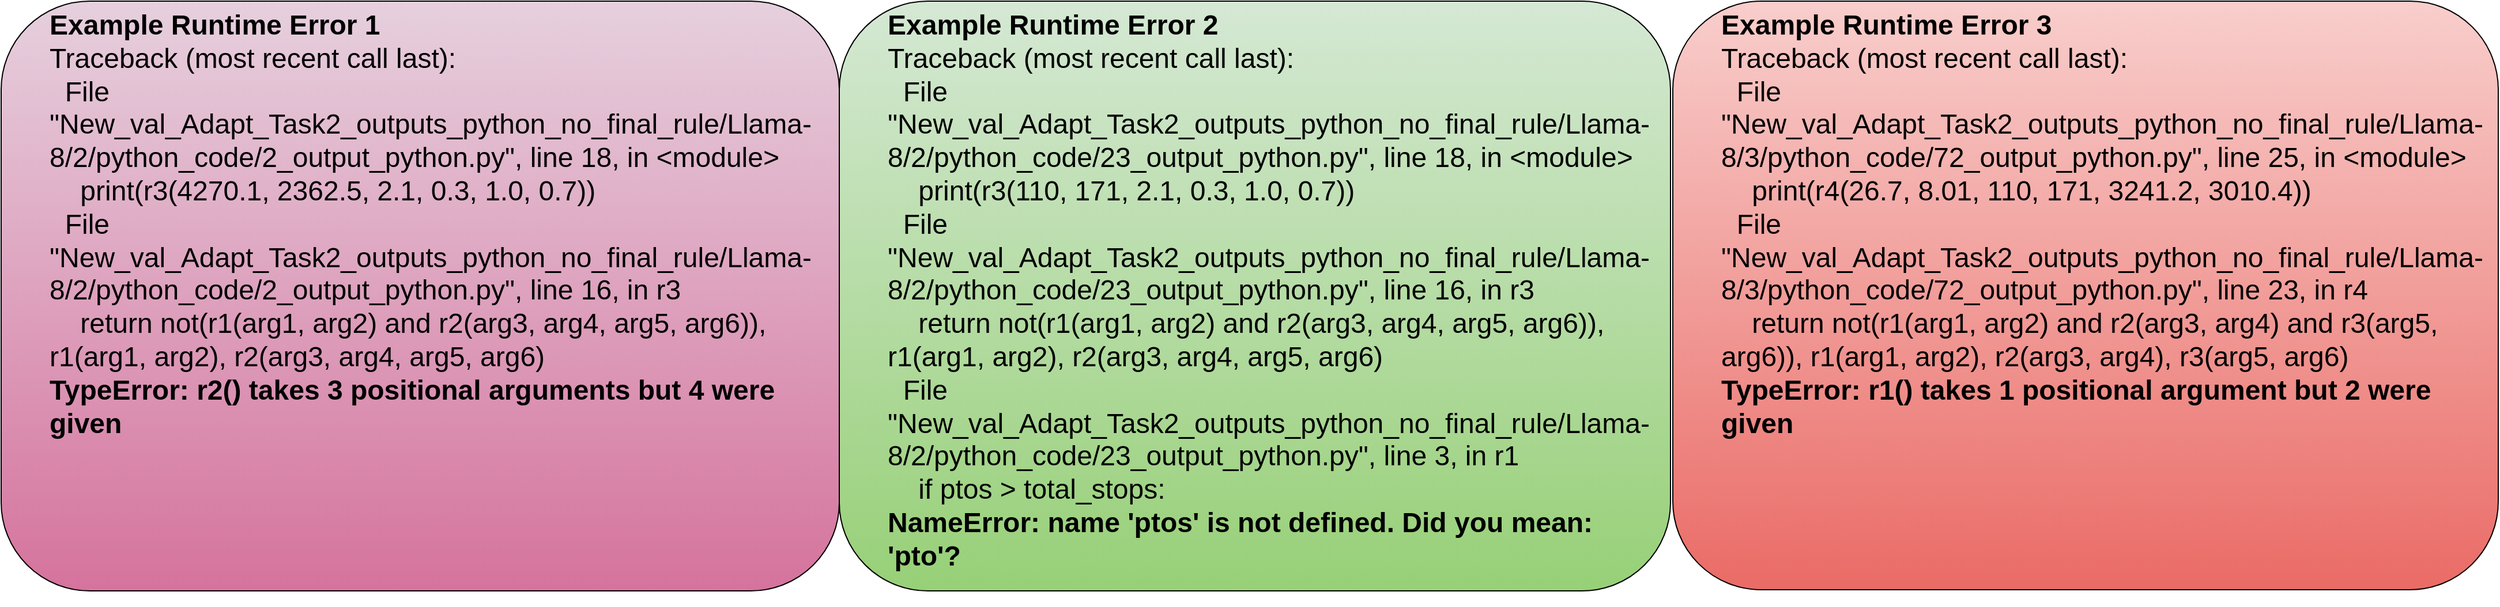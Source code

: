 <mxfile version="26.0.3">
  <diagram name="Strona-1" id="k09T29vKqUEPS2Cp9CFr">
    <mxGraphModel dx="2206" dy="1291" grid="0" gridSize="10" guides="1" tooltips="1" connect="1" arrows="1" fold="1" page="1" pageScale="1" pageWidth="2336" pageHeight="1654" math="0" shadow="0">
      <root>
        <mxCell id="0" />
        <mxCell id="1" parent="0" />
        <mxCell id="5sZKzDiridRZIgTESPBQ-1" value="&lt;blockquote style=&quot;margin: 0 0 0 40px; border: none; padding: 0px;&quot;&gt;&lt;div&gt;&lt;div&gt;&lt;b&gt;Example Runtime Error 1&amp;nbsp;&lt;/b&gt;&lt;/div&gt;&lt;/div&gt;&lt;div&gt;&lt;div&gt;Traceback (most recent call last):&lt;/div&gt;&lt;/div&gt;&lt;div&gt;&lt;div&gt;&amp;nbsp; File &quot;New_val_Adapt_Task2_outputs_python_no_final_rule/Llama-8/2/python_code/2_output_python.py&quot;, line 18, in &amp;lt;module&amp;gt;&lt;/div&gt;&lt;/div&gt;&lt;div&gt;&lt;div&gt;&amp;nbsp; &amp;nbsp; print(r3(4270.1, 2362.5, 2.1, 0.3, 1.0, 0.7))&lt;/div&gt;&lt;/div&gt;&lt;div&gt;&lt;div&gt;&amp;nbsp; File &quot;New_val_Adapt_Task2_outputs_python_no_final_rule/Llama-8/2/python_code/2_output_python.py&quot;, line 16, in r3&lt;/div&gt;&lt;/div&gt;&lt;div&gt;&lt;div&gt;&amp;nbsp; &amp;nbsp; return not(r1(arg1, arg2) and r2(arg3, arg4, arg5, arg6)), r1(arg1, arg2), r2(arg3, arg4, arg5, arg6)&lt;/div&gt;&lt;/div&gt;&lt;div&gt;&lt;div&gt;&lt;b&gt;TypeError: r2() takes 3 positional arguments but 4 were given&lt;/b&gt;&lt;/div&gt;&lt;/div&gt;&lt;/blockquote&gt;" style="text;html=1;align=left;verticalAlign=top;rounded=1;strokeColor=#000000;whiteSpace=wrap;fillColor=#e6d0de;fontSize=24;gradientColor=#d5739d;" vertex="1" parent="1">
          <mxGeometry x="90" y="246" width="727" height="512" as="geometry" />
        </mxCell>
        <mxCell id="5sZKzDiridRZIgTESPBQ-2" value="&lt;blockquote style=&quot;margin: 0 0 0 40px; border: none; padding: 0px;&quot;&gt;&lt;div&gt;&lt;div&gt;&lt;b&gt;Example Runtime Error 2&lt;/b&gt;&lt;/div&gt;&lt;/div&gt;&lt;div&gt;&lt;div&gt;Traceback (most recent call last):&lt;/div&gt;&lt;/div&gt;&lt;div&gt;&lt;div&gt;&amp;nbsp; File &quot;New_val_Adapt_Task2_outputs_python_no_final_rule/Llama-8/2/python_code/23_output_python.py&quot;, line 18, in &amp;lt;module&amp;gt;&lt;/div&gt;&lt;/div&gt;&lt;div&gt;&lt;div&gt;&amp;nbsp; &amp;nbsp; print(r3(110, 171, 2.1, 0.3, 1.0, 0.7))&lt;/div&gt;&lt;/div&gt;&lt;div&gt;&lt;div&gt;&amp;nbsp; File &quot;New_val_Adapt_Task2_outputs_python_no_final_rule/Llama-8/2/python_code/23_output_python.py&quot;, line 16, in r3&lt;/div&gt;&lt;/div&gt;&lt;div&gt;&lt;div&gt;&amp;nbsp; &amp;nbsp; return not(r1(arg1, arg2) and r2(arg3, arg4, arg5, arg6)), r1(arg1, arg2), r2(arg3, arg4, arg5, arg6)&lt;/div&gt;&lt;/div&gt;&lt;div&gt;&lt;div&gt;&amp;nbsp; File &quot;New_val_Adapt_Task2_outputs_python_no_final_rule/Llama-8/2/python_code/23_output_python.py&quot;, line 3, in r1&lt;/div&gt;&lt;/div&gt;&lt;div&gt;&lt;div&gt;&amp;nbsp; &amp;nbsp; if ptos &amp;gt; total_stops:&lt;/div&gt;&lt;/div&gt;&lt;div&gt;&lt;div&gt;&lt;b&gt;NameError: name &#39;ptos&#39; is not defined. Did you mean: &#39;pto&#39;?&lt;/b&gt;&lt;/div&gt;&lt;/div&gt;&lt;/blockquote&gt;&lt;div&gt;&lt;div&gt;&lt;br&gt;&lt;/div&gt;&lt;/div&gt;" style="text;html=1;align=left;verticalAlign=top;rounded=1;strokeColor=#000000;whiteSpace=wrap;fillColor=#d5e8d4;fontSize=24;gradientColor=#97d077;" vertex="1" parent="1">
          <mxGeometry x="817" y="246" width="721" height="512" as="geometry" />
        </mxCell>
        <mxCell id="5sZKzDiridRZIgTESPBQ-3" value="&lt;blockquote style=&quot;margin: 0 0 0 40px; border: none; padding: 0px;&quot;&gt;&lt;div&gt;&lt;div&gt;&lt;div&gt;&lt;b&gt;Example Runtime Error 3&lt;/b&gt;&lt;/div&gt;&lt;/div&gt;&lt;/div&gt;&lt;div&gt;&lt;div&gt;&lt;div&gt;Traceback (most recent call last):&lt;/div&gt;&lt;/div&gt;&lt;/div&gt;&lt;div&gt;&lt;div&gt;&lt;div&gt;&amp;nbsp; File &quot;New_val_Adapt_Task2_outputs_python_no_final_rule/Llama-8/3/python_code/72_output_python.py&quot;, line 25, in &amp;lt;module&amp;gt;&lt;/div&gt;&lt;/div&gt;&lt;/div&gt;&lt;div&gt;&lt;div&gt;&lt;div&gt;&amp;nbsp; &amp;nbsp; print(r4(26.7, 8.01, 110, 171, 3241.2, 3010.4))&lt;/div&gt;&lt;/div&gt;&lt;/div&gt;&lt;div&gt;&lt;div&gt;&lt;div&gt;&amp;nbsp; File &quot;New_val_Adapt_Task2_outputs_python_no_final_rule/Llama-8/3/python_code/72_output_python.py&quot;, line 23, in r4&lt;/div&gt;&lt;/div&gt;&lt;/div&gt;&lt;div&gt;&lt;div&gt;&lt;div&gt;&amp;nbsp; &amp;nbsp; return not(r1(arg1, arg2) and r2(arg3, arg4) and r3(arg5, arg6)), r1(arg1, arg2), r2(arg3, arg4), r3(arg5, arg6)&lt;/div&gt;&lt;/div&gt;&lt;/div&gt;&lt;div&gt;&lt;div&gt;&lt;div&gt;&lt;b&gt;TypeError: r1() takes 1 positional argument but 2 were given&lt;/b&gt;&lt;/div&gt;&lt;/div&gt;&lt;/div&gt;&lt;/blockquote&gt;&lt;div&gt;&lt;div&gt;&lt;br&gt;&lt;/div&gt;&lt;/div&gt;" style="text;html=1;align=left;verticalAlign=top;rounded=1;strokeColor=#000000;whiteSpace=wrap;fillColor=#f8cecc;fontSize=24;gradientColor=#ea6b66;" vertex="1" parent="1">
          <mxGeometry x="1540" y="246" width="716" height="511" as="geometry" />
        </mxCell>
      </root>
    </mxGraphModel>
  </diagram>
</mxfile>
